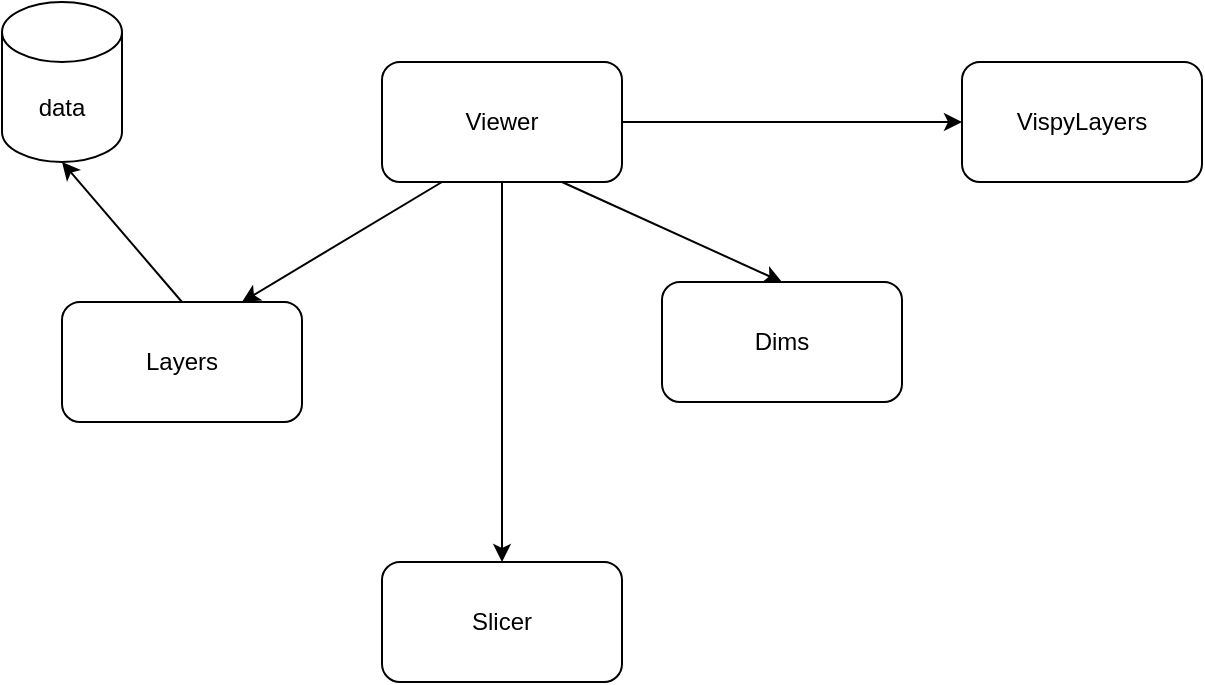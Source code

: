 <mxfile version="20.4.1" type="github"><diagram id="kK1oMe2VlQHmSl8PGtNt" name="Page-1"><mxGraphModel dx="2066" dy="801" grid="1" gridSize="10" guides="1" tooltips="1" connect="1" arrows="1" fold="1" page="1" pageScale="1" pageWidth="850" pageHeight="1100" math="0" shadow="0"><root><mxCell id="0"/><mxCell id="1" parent="0"/><mxCell id="s75YucnyRazSuOkLJm7u-1" value="data" style="shape=cylinder3;whiteSpace=wrap;html=1;boundedLbl=1;backgroundOutline=1;size=15;" vertex="1" parent="1"><mxGeometry x="40" y="190" width="60" height="80" as="geometry"/></mxCell><mxCell id="s75YucnyRazSuOkLJm7u-8" style="rounded=0;orthogonalLoop=1;jettySize=auto;html=1;exitX=0.25;exitY=1;exitDx=0;exitDy=0;entryX=0.75;entryY=0;entryDx=0;entryDy=0;" edge="1" parent="1" source="s75YucnyRazSuOkLJm7u-2" target="s75YucnyRazSuOkLJm7u-3"><mxGeometry relative="1" as="geometry"><mxPoint x="160" y="330" as="targetPoint"/></mxGeometry></mxCell><mxCell id="s75YucnyRazSuOkLJm7u-9" style="edgeStyle=none;rounded=0;orthogonalLoop=1;jettySize=auto;html=1;exitX=0.75;exitY=1;exitDx=0;exitDy=0;entryX=0.5;entryY=0;entryDx=0;entryDy=0;" edge="1" parent="1" source="s75YucnyRazSuOkLJm7u-2" target="s75YucnyRazSuOkLJm7u-4"><mxGeometry relative="1" as="geometry"/></mxCell><mxCell id="s75YucnyRazSuOkLJm7u-10" style="edgeStyle=none;rounded=0;orthogonalLoop=1;jettySize=auto;html=1;exitX=0.5;exitY=1;exitDx=0;exitDy=0;entryX=0.5;entryY=0;entryDx=0;entryDy=0;" edge="1" parent="1" source="s75YucnyRazSuOkLJm7u-2" target="s75YucnyRazSuOkLJm7u-5"><mxGeometry relative="1" as="geometry"/></mxCell><mxCell id="s75YucnyRazSuOkLJm7u-11" style="edgeStyle=none;rounded=0;orthogonalLoop=1;jettySize=auto;html=1;exitX=1;exitY=0.5;exitDx=0;exitDy=0;entryX=0;entryY=0.5;entryDx=0;entryDy=0;" edge="1" parent="1" source="s75YucnyRazSuOkLJm7u-2" target="s75YucnyRazSuOkLJm7u-6"><mxGeometry relative="1" as="geometry"/></mxCell><mxCell id="s75YucnyRazSuOkLJm7u-2" value="Viewer" style="rounded=1;whiteSpace=wrap;html=1;" vertex="1" parent="1"><mxGeometry x="230" y="220" width="120" height="60" as="geometry"/></mxCell><mxCell id="s75YucnyRazSuOkLJm7u-7" style="edgeStyle=none;rounded=0;orthogonalLoop=1;jettySize=auto;html=1;exitX=0.5;exitY=0;exitDx=0;exitDy=0;entryX=0.5;entryY=1;entryDx=0;entryDy=0;entryPerimeter=0;" edge="1" parent="1" source="s75YucnyRazSuOkLJm7u-3" target="s75YucnyRazSuOkLJm7u-1"><mxGeometry relative="1" as="geometry"/></mxCell><mxCell id="s75YucnyRazSuOkLJm7u-3" value="Layers" style="rounded=1;whiteSpace=wrap;html=1;" vertex="1" parent="1"><mxGeometry x="70" y="340" width="120" height="60" as="geometry"/></mxCell><mxCell id="s75YucnyRazSuOkLJm7u-4" value="Dims" style="rounded=1;whiteSpace=wrap;html=1;" vertex="1" parent="1"><mxGeometry x="370" y="330" width="120" height="60" as="geometry"/></mxCell><mxCell id="s75YucnyRazSuOkLJm7u-5" value="Slicer" style="rounded=1;whiteSpace=wrap;html=1;" vertex="1" parent="1"><mxGeometry x="230" y="470" width="120" height="60" as="geometry"/></mxCell><mxCell id="s75YucnyRazSuOkLJm7u-6" value="VispyLayers" style="rounded=1;whiteSpace=wrap;html=1;" vertex="1" parent="1"><mxGeometry x="520" y="220" width="120" height="60" as="geometry"/></mxCell></root></mxGraphModel></diagram></mxfile>